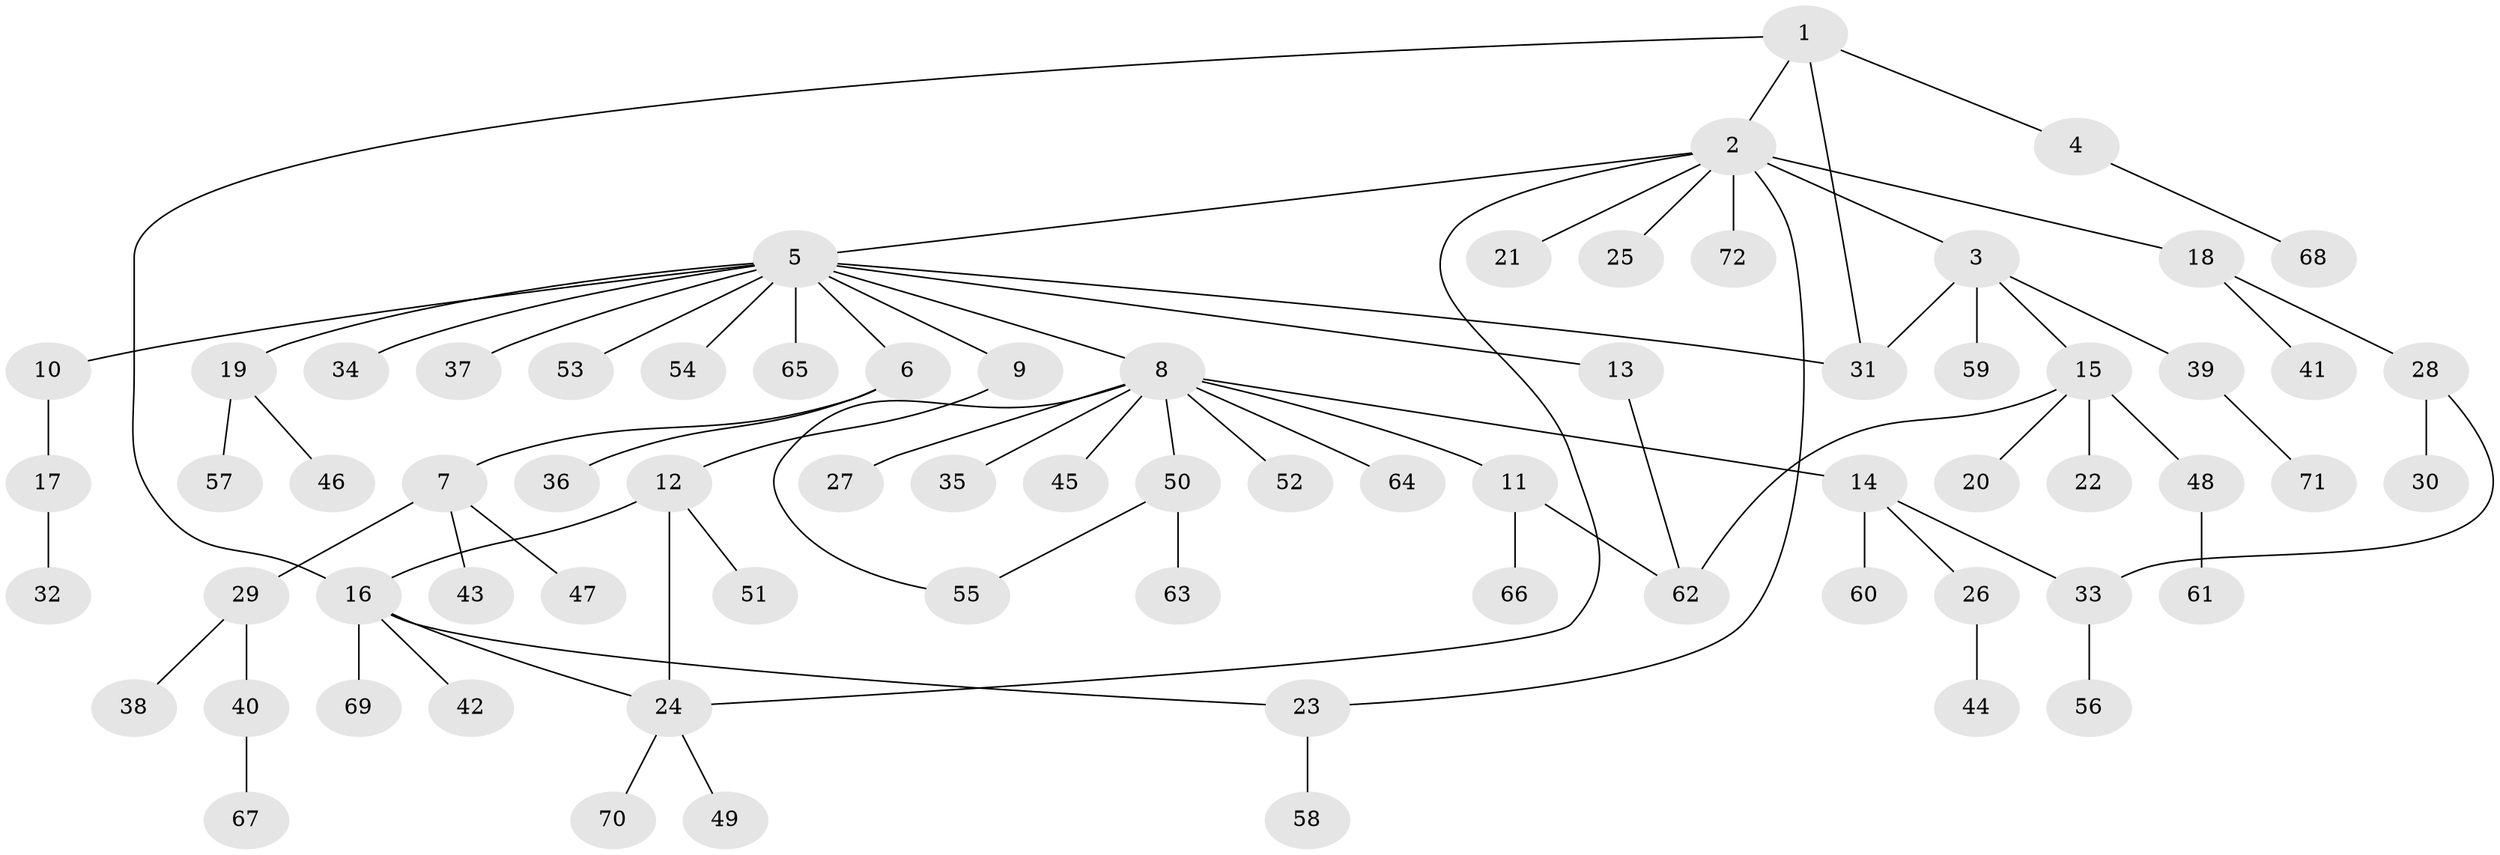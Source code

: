 // Generated by graph-tools (version 1.1) at 2025/49/03/09/25 03:49:54]
// undirected, 72 vertices, 81 edges
graph export_dot {
graph [start="1"]
  node [color=gray90,style=filled];
  1;
  2;
  3;
  4;
  5;
  6;
  7;
  8;
  9;
  10;
  11;
  12;
  13;
  14;
  15;
  16;
  17;
  18;
  19;
  20;
  21;
  22;
  23;
  24;
  25;
  26;
  27;
  28;
  29;
  30;
  31;
  32;
  33;
  34;
  35;
  36;
  37;
  38;
  39;
  40;
  41;
  42;
  43;
  44;
  45;
  46;
  47;
  48;
  49;
  50;
  51;
  52;
  53;
  54;
  55;
  56;
  57;
  58;
  59;
  60;
  61;
  62;
  63;
  64;
  65;
  66;
  67;
  68;
  69;
  70;
  71;
  72;
  1 -- 2;
  1 -- 4;
  1 -- 16;
  1 -- 31;
  2 -- 3;
  2 -- 5;
  2 -- 18;
  2 -- 21;
  2 -- 23;
  2 -- 24;
  2 -- 25;
  2 -- 72;
  3 -- 15;
  3 -- 31;
  3 -- 39;
  3 -- 59;
  4 -- 68;
  5 -- 6;
  5 -- 8;
  5 -- 9;
  5 -- 10;
  5 -- 13;
  5 -- 19;
  5 -- 31;
  5 -- 34;
  5 -- 37;
  5 -- 53;
  5 -- 54;
  5 -- 65;
  6 -- 7;
  6 -- 36;
  7 -- 29;
  7 -- 43;
  7 -- 47;
  8 -- 11;
  8 -- 14;
  8 -- 27;
  8 -- 35;
  8 -- 45;
  8 -- 50;
  8 -- 52;
  8 -- 55;
  8 -- 64;
  9 -- 12;
  10 -- 17;
  11 -- 62;
  11 -- 66;
  12 -- 16;
  12 -- 24;
  12 -- 51;
  13 -- 62;
  14 -- 26;
  14 -- 33;
  14 -- 60;
  15 -- 20;
  15 -- 22;
  15 -- 48;
  15 -- 62;
  16 -- 23;
  16 -- 24;
  16 -- 42;
  16 -- 69;
  17 -- 32;
  18 -- 28;
  18 -- 41;
  19 -- 46;
  19 -- 57;
  23 -- 58;
  24 -- 49;
  24 -- 70;
  26 -- 44;
  28 -- 30;
  28 -- 33;
  29 -- 38;
  29 -- 40;
  33 -- 56;
  39 -- 71;
  40 -- 67;
  48 -- 61;
  50 -- 55;
  50 -- 63;
}
